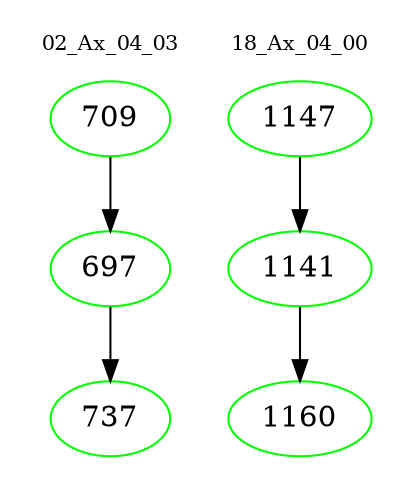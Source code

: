 digraph{
subgraph cluster_0 {
color = white
label = "02_Ax_04_03";
fontsize=10;
T0_709 [label="709", color="green"]
T0_709 -> T0_697 [color="black"]
T0_697 [label="697", color="green"]
T0_697 -> T0_737 [color="black"]
T0_737 [label="737", color="green"]
}
subgraph cluster_1 {
color = white
label = "18_Ax_04_00";
fontsize=10;
T1_1147 [label="1147", color="green"]
T1_1147 -> T1_1141 [color="black"]
T1_1141 [label="1141", color="green"]
T1_1141 -> T1_1160 [color="black"]
T1_1160 [label="1160", color="green"]
}
}
